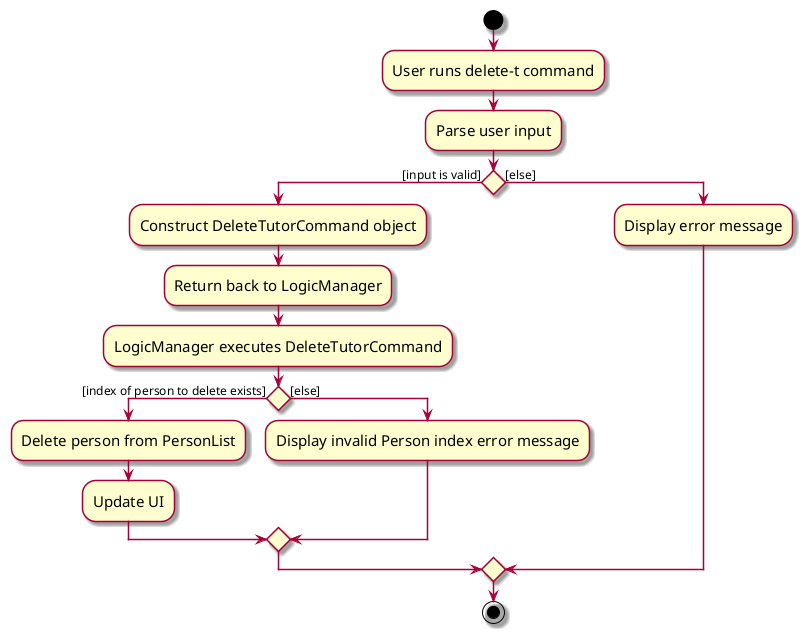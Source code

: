 @startuml
skin rose
skinparam ActivityFontSize 15
skinparam ArrowFontSize 12
start
:User runs delete-t command;

'Since the beta syntax does not support placing the condition outside the
 'diamond we place it as the true branch instead.

:Parse user input;

if () then ([input is valid])
    :Construct DeleteTutorCommand object;
    :Return back to LogicManager;
    :LogicManager executes DeleteTutorCommand;
    if () then ([index of person to delete exists])
        :Delete person from PersonList;
        :Update UI;
    else ([else])
        :Display invalid Person index error message;
    endif
else ([else])
    :Display error message;

endif
stop
@enduml
